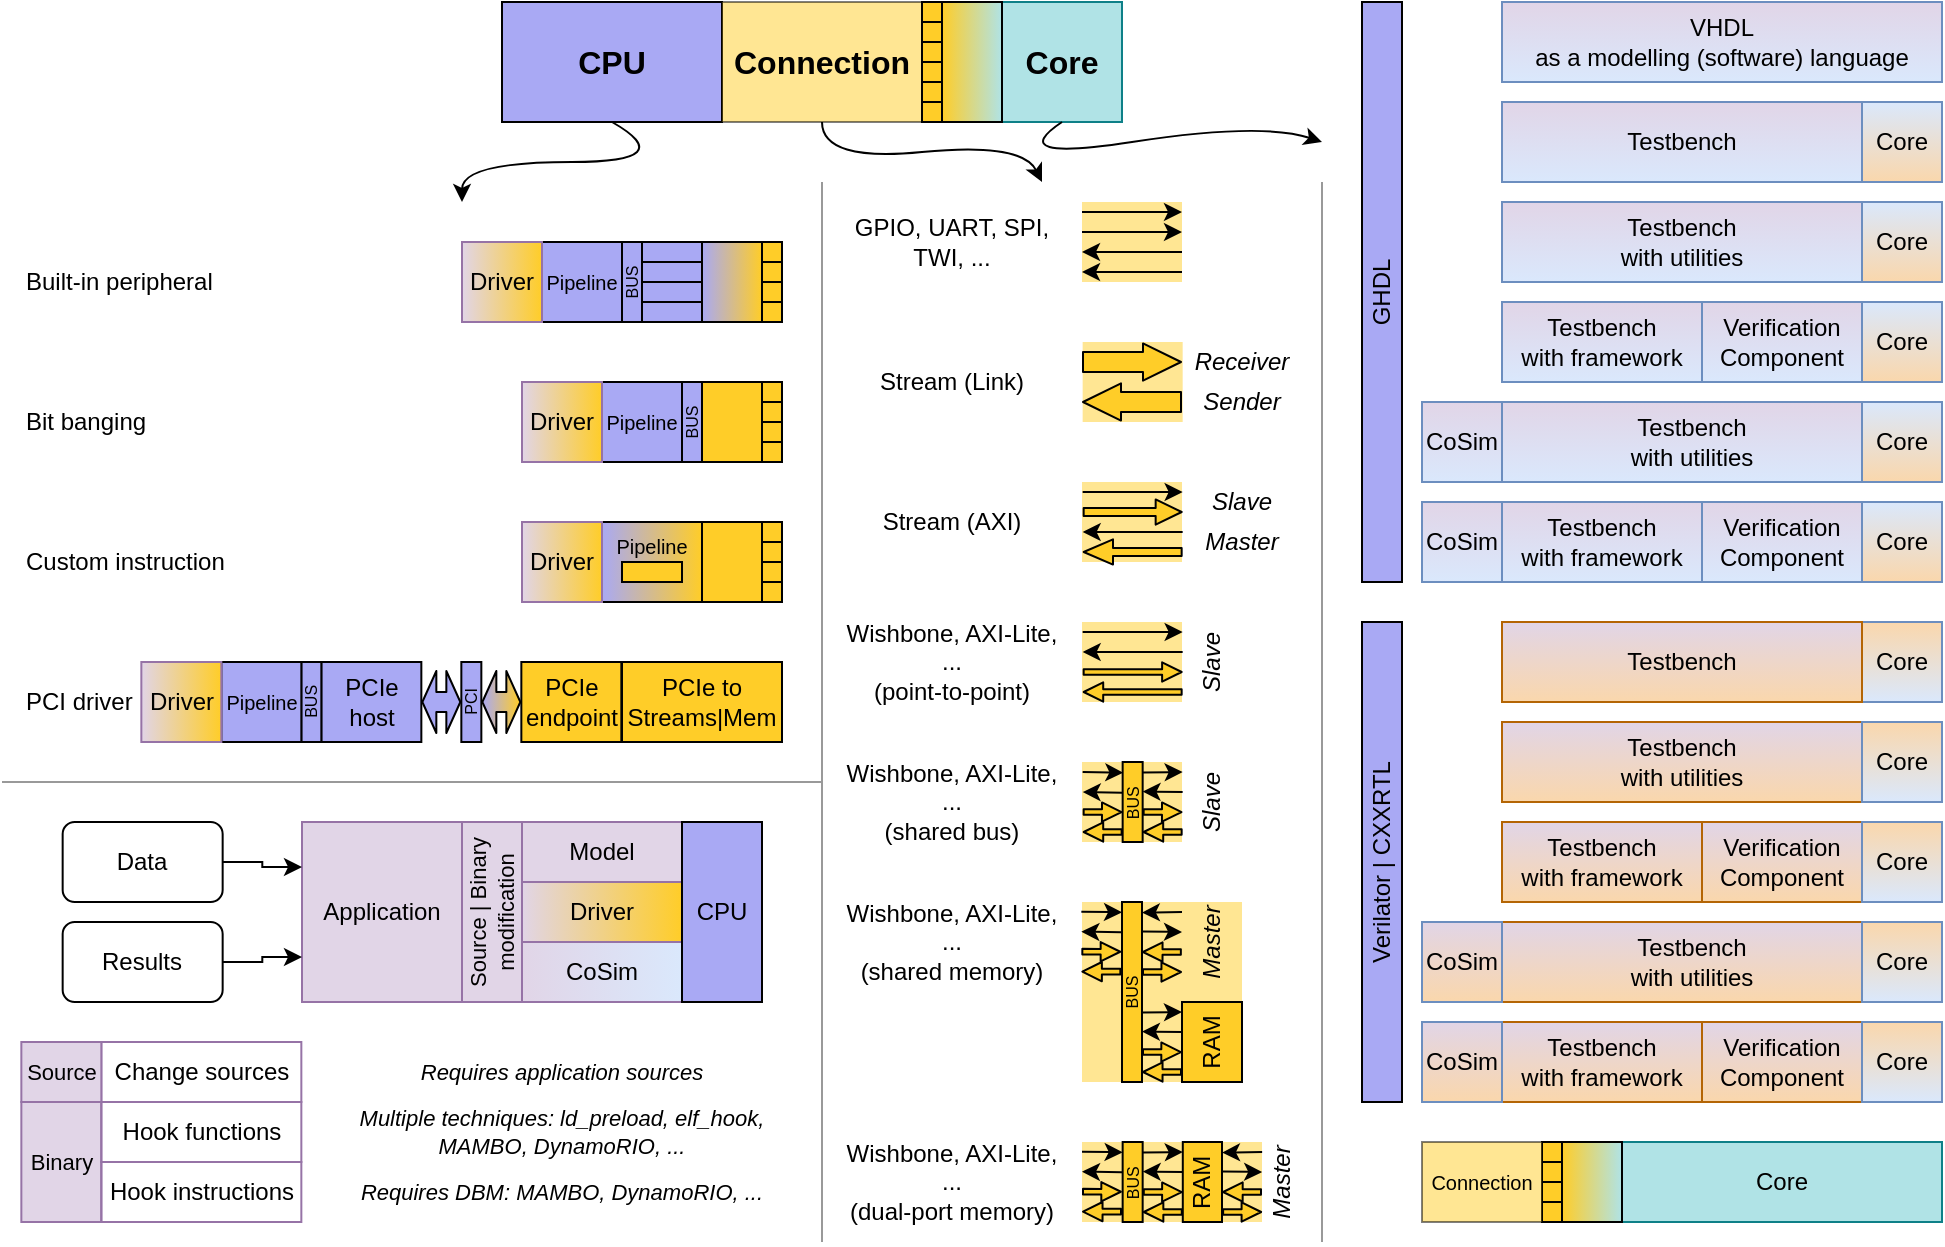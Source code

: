 <mxfile version="13.5.7" type="device"><diagram id="l-vqXMIW3fQiLmVYbktS" name="Page-1"><mxGraphModel dx="1422" dy="822" grid="1" gridSize="10" guides="1" tooltips="1" connect="1" arrows="1" fold="1" page="1" pageScale="1" pageWidth="3300" pageHeight="4681" math="0" shadow="0"><root><mxCell id="0"/><mxCell id="1" parent="0"/><mxCell id="JJplcBxRKOdqzJAUwkhr-789" value="Binary" style="rounded=0;whiteSpace=wrap;html=1;strokeColor=#9673a6;fillColor=#e1d5e7;fontSize=11;horizontal=1;align=center;verticalAlign=middle;" parent="1" vertex="1"><mxGeometry x="79.67" y="630" width="40" height="60" as="geometry"/></mxCell><mxCell id="JJplcBxRKOdqzJAUwkhr-708" value="" style="rounded=0;whiteSpace=wrap;html=1;fontSize=10;fontColor=#000000;strokeColor=none;fillColor=#FFCD28;opacity=50;" parent="1" vertex="1"><mxGeometry x="610" y="530" width="80" height="90" as="geometry"/></mxCell><mxCell id="JJplcBxRKOdqzJAUwkhr-707" value="" style="rounded=0;whiteSpace=wrap;html=1;fontSize=10;fontColor=#000000;strokeColor=none;fillColor=#FFCD28;opacity=50;" parent="1" vertex="1"><mxGeometry x="610" y="460" width="50" height="40" as="geometry"/></mxCell><mxCell id="JJplcBxRKOdqzJAUwkhr-702" value="" style="rounded=0;whiteSpace=wrap;html=1;fontSize=10;fontColor=#000000;strokeColor=none;fillColor=#FFCD28;opacity=50;" parent="1" vertex="1"><mxGeometry x="610" y="390" width="50" height="40" as="geometry"/></mxCell><mxCell id="JJplcBxRKOdqzJAUwkhr-701" value="" style="rounded=0;whiteSpace=wrap;html=1;fontSize=10;fontColor=#000000;strokeColor=none;fillColor=#FFCD28;opacity=50;" parent="1" vertex="1"><mxGeometry x="610" y="320" width="50" height="40" as="geometry"/></mxCell><mxCell id="JJplcBxRKOdqzJAUwkhr-700" value="" style="rounded=0;whiteSpace=wrap;html=1;fontSize=10;fontColor=#000000;strokeColor=none;fillColor=#FFCD28;opacity=50;" parent="1" vertex="1"><mxGeometry x="610.33" y="250" width="50" height="40" as="geometry"/></mxCell><mxCell id="JJplcBxRKOdqzJAUwkhr-699" value="" style="rounded=0;whiteSpace=wrap;html=1;fontSize=10;fontColor=#000000;strokeColor=none;fillColor=#FFCD28;opacity=50;" parent="1" vertex="1"><mxGeometry x="610" y="180" width="50" height="40" as="geometry"/></mxCell><mxCell id="JJplcBxRKOdqzJAUwkhr-488" value="CPU" style="rounded=0;whiteSpace=wrap;html=1;strokeColor=#000000;fontSize=16;fontColor=#000000;fillColor=#A9A9F4;fontStyle=1" parent="1" vertex="1"><mxGeometry x="320" y="80" width="110" height="60" as="geometry"/></mxCell><mxCell id="JJplcBxRKOdqzJAUwkhr-489" value="Connection" style="rounded=0;whiteSpace=wrap;html=1;strokeColor=#000000;fontSize=16;fontColor=#000000;fillColor=#FFCD28;opacity=50;fontStyle=1" parent="1" vertex="1"><mxGeometry x="430" y="80" width="100" height="60" as="geometry"/></mxCell><mxCell id="JJplcBxRKOdqzJAUwkhr-502" value="" style="endArrow=classic;html=1;exitX=1;exitY=0.5;exitDx=0;exitDy=0;entryX=0;entryY=0.5;entryDx=0;entryDy=0;" parent="1" edge="1"><mxGeometry width="50" height="50" relative="1" as="geometry"><mxPoint x="610" y="185" as="sourcePoint"/><mxPoint x="660" y="185" as="targetPoint"/></mxGeometry></mxCell><mxCell id="JJplcBxRKOdqzJAUwkhr-503" value="" style="endArrow=classic;html=1;exitX=1;exitY=0.5;exitDx=0;exitDy=0;entryX=0;entryY=0.5;entryDx=0;entryDy=0;" parent="1" edge="1"><mxGeometry width="50" height="50" relative="1" as="geometry"><mxPoint x="610" y="195" as="sourcePoint"/><mxPoint x="660" y="195" as="targetPoint"/></mxGeometry></mxCell><mxCell id="JJplcBxRKOdqzJAUwkhr-504" value="" style="endArrow=classic;html=1;exitX=0;exitY=0.5;exitDx=0;exitDy=0;entryX=1;entryY=0.5;entryDx=0;entryDy=0;" parent="1" edge="1"><mxGeometry width="50" height="50" relative="1" as="geometry"><mxPoint x="660" y="205" as="sourcePoint"/><mxPoint x="610" y="205" as="targetPoint"/></mxGeometry></mxCell><mxCell id="JJplcBxRKOdqzJAUwkhr-505" value="" style="endArrow=classic;html=1;exitX=0;exitY=0.5;exitDx=0;exitDy=0;entryX=1;entryY=0.5;entryDx=0;entryDy=0;" parent="1" edge="1"><mxGeometry width="50" height="50" relative="1" as="geometry"><mxPoint x="660" y="215" as="sourcePoint"/><mxPoint x="610" y="215" as="targetPoint"/></mxGeometry></mxCell><mxCell id="JJplcBxRKOdqzJAUwkhr-508" value="" style="shape=flexArrow;endArrow=classic;html=1;exitX=1;exitY=0;exitDx=0;exitDy=0;entryX=0;entryY=0.5;entryDx=0;entryDy=0;endWidth=7.619;endSize=6;startSize=6;fillColor=#FFCD28;" parent="1" edge="1"><mxGeometry width="50" height="50" relative="1" as="geometry"><mxPoint x="610" y="260" as="sourcePoint"/><mxPoint x="660" y="260" as="targetPoint"/></mxGeometry></mxCell><mxCell id="JJplcBxRKOdqzJAUwkhr-513" value="" style="endArrow=classic;html=1;exitX=1;exitY=0.5;exitDx=0;exitDy=0;entryX=0;entryY=0.5;entryDx=0;entryDy=0;" parent="1" edge="1"><mxGeometry width="50" height="50" relative="1" as="geometry"><mxPoint x="610.33" y="325" as="sourcePoint"/><mxPoint x="660.33" y="325" as="targetPoint"/></mxGeometry></mxCell><mxCell id="JJplcBxRKOdqzJAUwkhr-514" value="" style="endArrow=classic;html=1;exitX=0;exitY=0.5;exitDx=0;exitDy=0;entryX=1;entryY=0.5;entryDx=0;entryDy=0;" parent="1" edge="1"><mxGeometry width="50" height="50" relative="1" as="geometry"><mxPoint x="660.33" y="345" as="sourcePoint"/><mxPoint x="610.33" y="345" as="targetPoint"/></mxGeometry></mxCell><mxCell id="JJplcBxRKOdqzJAUwkhr-515" value="" style="shape=flexArrow;endArrow=classic;html=1;entryX=1;entryY=0.5;entryDx=0;entryDy=0;endWidth=7.619;endSize=4.557;width=4;exitX=0;exitY=0.5;exitDx=0;exitDy=0;fillColor=#FFCD28;" parent="1" edge="1"><mxGeometry width="50" height="50" relative="1" as="geometry"><mxPoint x="660.33" y="355" as="sourcePoint"/><mxPoint x="610.33" y="355" as="targetPoint"/></mxGeometry></mxCell><mxCell id="JJplcBxRKOdqzJAUwkhr-524" value="" style="endArrow=classic;html=1;exitX=1;exitY=0.5;exitDx=0;exitDy=0;entryX=0.033;entryY=0.133;entryDx=0;entryDy=0;entryPerimeter=0;" parent="1" target="JJplcBxRKOdqzJAUwkhr-527" edge="1"><mxGeometry width="50" height="50" relative="1" as="geometry"><mxPoint x="610.33" y="465" as="sourcePoint"/><mxPoint x="670.33" y="420" as="targetPoint"/></mxGeometry></mxCell><mxCell id="JJplcBxRKOdqzJAUwkhr-525" value="" style="endArrow=classic;html=1;exitX=0;exitY=0.383;exitDx=0;exitDy=0;entryX=1;entryY=0.5;entryDx=0;entryDy=0;exitPerimeter=0;" parent="1" source="JJplcBxRKOdqzJAUwkhr-527" edge="1"><mxGeometry width="50" height="50" relative="1" as="geometry"><mxPoint x="680.33" y="440" as="sourcePoint"/><mxPoint x="610.33" y="475" as="targetPoint"/></mxGeometry></mxCell><mxCell id="JJplcBxRKOdqzJAUwkhr-526" value="" style="shape=flexArrow;endArrow=classic;html=1;endWidth=5.863;endSize=2.923;width=2.791;exitX=0;exitY=0.875;exitDx=0;exitDy=0;exitPerimeter=0;fillColor=#FFCD28;" parent="1" source="JJplcBxRKOdqzJAUwkhr-527" edge="1"><mxGeometry width="50" height="50" relative="1" as="geometry"><mxPoint x="680.33" y="520" as="sourcePoint"/><mxPoint x="610.33" y="495" as="targetPoint"/></mxGeometry></mxCell><mxCell id="JJplcBxRKOdqzJAUwkhr-527" value="BUS" style="rounded=0;whiteSpace=wrap;html=1;horizontal=0;fontSize=8;fillColor=#FFCD28;" parent="1" vertex="1"><mxGeometry x="630.33" y="460" width="10" height="40" as="geometry"/></mxCell><mxCell id="JJplcBxRKOdqzJAUwkhr-528" value="" style="shape=flexArrow;endArrow=classic;html=1;exitX=0;exitY=0.5;exitDx=0;exitDy=0;entryX=1;entryY=0.5;entryDx=0;entryDy=0;endWidth=7.619;endSize=6;fillColor=#FFCD28;" parent="1" edge="1"><mxGeometry width="50" height="50" relative="1" as="geometry"><mxPoint x="660" y="280" as="sourcePoint"/><mxPoint x="610" y="280" as="targetPoint"/></mxGeometry></mxCell><mxCell id="JJplcBxRKOdqzJAUwkhr-529" value="" style="shape=flexArrow;endArrow=classic;html=1;entryX=0;entryY=0.5;entryDx=0;entryDy=0;endWidth=7.619;endSize=4;width=4;exitX=1;exitY=0.5;exitDx=0;exitDy=0;startSize=6;fillColor=#FFCD28;" parent="1" edge="1"><mxGeometry width="50" height="50" relative="1" as="geometry"><mxPoint x="610.33" y="335" as="sourcePoint"/><mxPoint x="660.33" y="335" as="targetPoint"/></mxGeometry></mxCell><mxCell id="JJplcBxRKOdqzJAUwkhr-530" value="" style="shape=flexArrow;endArrow=classic;html=1;endWidth=5.863;endSize=2.923;width=2.791;exitX=1;exitY=0.5;exitDx=0;exitDy=0;entryX=-0.007;entryY=0.626;entryDx=0;entryDy=0;entryPerimeter=0;startSize=6;fillColor=#FFCD28;" parent="1" target="JJplcBxRKOdqzJAUwkhr-527" edge="1"><mxGeometry width="50" height="50" relative="1" as="geometry"><mxPoint x="610.33" y="485" as="sourcePoint"/><mxPoint x="620.33" y="505" as="targetPoint"/></mxGeometry></mxCell><mxCell id="JJplcBxRKOdqzJAUwkhr-531" value="" style="endArrow=classic;html=1;exitX=0.993;exitY=0.132;exitDx=0;exitDy=0;entryX=0;entryY=0.5;entryDx=0;entryDy=0;exitPerimeter=0;" parent="1" source="JJplcBxRKOdqzJAUwkhr-527" edge="1"><mxGeometry width="50" height="50" relative="1" as="geometry"><mxPoint x="640.66" y="475.32" as="sourcePoint"/><mxPoint x="660.33" y="465" as="targetPoint"/></mxGeometry></mxCell><mxCell id="JJplcBxRKOdqzJAUwkhr-532" value="" style="endArrow=classic;html=1;exitX=0;exitY=0.5;exitDx=0;exitDy=0;entryX=0.993;entryY=0.37;entryDx=0;entryDy=0;entryPerimeter=0;" parent="1" target="JJplcBxRKOdqzJAUwkhr-527" edge="1"><mxGeometry width="50" height="50" relative="1" as="geometry"><mxPoint x="660.33" y="475" as="sourcePoint"/><mxPoint x="640.33" y="485.32" as="targetPoint"/></mxGeometry></mxCell><mxCell id="JJplcBxRKOdqzJAUwkhr-533" value="" style="shape=flexArrow;endArrow=classic;html=1;endWidth=5.863;endSize=2.923;width=2.791;exitX=0;exitY=0.875;exitDx=0;exitDy=0;exitPerimeter=0;fillColor=#FFCD28;" parent="1" edge="1"><mxGeometry width="50" height="50" relative="1" as="geometry"><mxPoint x="660.33" y="495" as="sourcePoint"/><mxPoint x="640.33" y="495" as="targetPoint"/></mxGeometry></mxCell><mxCell id="JJplcBxRKOdqzJAUwkhr-534" value="" style="shape=flexArrow;endArrow=classic;html=1;endWidth=5.863;endSize=2.923;width=2.791;exitX=1;exitY=0.5;exitDx=0;exitDy=0;entryX=-0.007;entryY=0.626;entryDx=0;entryDy=0;entryPerimeter=0;startSize=6;fillColor=#FFCD28;" parent="1" edge="1"><mxGeometry width="50" height="50" relative="1" as="geometry"><mxPoint x="640.33" y="485" as="sourcePoint"/><mxPoint x="660.26" y="485.04" as="targetPoint"/></mxGeometry></mxCell><mxCell id="JJplcBxRKOdqzJAUwkhr-551" value="" style="endArrow=classic;html=1;exitX=1;exitY=0.5;exitDx=0;exitDy=0;entryX=0;entryY=0.5;entryDx=0;entryDy=0;" parent="1" edge="1"><mxGeometry width="50" height="50" relative="1" as="geometry"><mxPoint x="610.33" y="395" as="sourcePoint"/><mxPoint x="660.33" y="395" as="targetPoint"/></mxGeometry></mxCell><mxCell id="JJplcBxRKOdqzJAUwkhr-552" value="" style="endArrow=classic;html=1;exitX=0;exitY=0.5;exitDx=0;exitDy=0;entryX=1;entryY=0.5;entryDx=0;entryDy=0;" parent="1" edge="1"><mxGeometry width="50" height="50" relative="1" as="geometry"><mxPoint x="660.33" y="405" as="sourcePoint"/><mxPoint x="610.33" y="405" as="targetPoint"/></mxGeometry></mxCell><mxCell id="JJplcBxRKOdqzJAUwkhr-553" value="" style="shape=flexArrow;endArrow=classic;html=1;endWidth=5.863;endSize=2.923;width=2.791;exitX=0;exitY=0.5;exitDx=0;exitDy=0;fillColor=#FFCD28;" parent="1" edge="1"><mxGeometry width="50" height="50" relative="1" as="geometry"><mxPoint x="660.33" y="425" as="sourcePoint"/><mxPoint x="610.33" y="425" as="targetPoint"/></mxGeometry></mxCell><mxCell id="JJplcBxRKOdqzJAUwkhr-554" value="" style="shape=flexArrow;endArrow=classic;html=1;endWidth=5.863;endSize=2.923;width=2.791;exitX=1;exitY=0.5;exitDx=0;exitDy=0;entryX=0;entryY=0.5;entryDx=0;entryDy=0;startSize=6;fillColor=#FFCD28;" parent="1" edge="1"><mxGeometry width="50" height="50" relative="1" as="geometry"><mxPoint x="610.33" y="415" as="sourcePoint"/><mxPoint x="660.33" y="415" as="targetPoint"/></mxGeometry></mxCell><mxCell id="JJplcBxRKOdqzJAUwkhr-566" value="BUS" style="rounded=0;whiteSpace=wrap;html=1;horizontal=0;fontSize=8;fillColor=#FFCD28;" parent="1" vertex="1"><mxGeometry x="630" y="530" width="10" height="90" as="geometry"/></mxCell><mxCell id="JJplcBxRKOdqzJAUwkhr-567" value="" style="shape=flexArrow;endArrow=classic;html=1;endWidth=5.863;endSize=2.923;width=2.791;exitX=0;exitY=0.875;exitDx=0;exitDy=0;exitPerimeter=0;fillColor=#FFCD28;" parent="1" edge="1"><mxGeometry width="50" height="50" relative="1" as="geometry"><mxPoint x="640" y="565" as="sourcePoint"/><mxPoint x="660" y="565" as="targetPoint"/></mxGeometry></mxCell><mxCell id="JJplcBxRKOdqzJAUwkhr-568" value="" style="shape=flexArrow;endArrow=classic;html=1;endWidth=5.863;endSize=2.923;width=2.791;exitX=1;exitY=0.5;exitDx=0;exitDy=0;entryX=-0.007;entryY=0.626;entryDx=0;entryDy=0;entryPerimeter=0;startSize=6;fillColor=#FFCD28;" parent="1" edge="1"><mxGeometry width="50" height="50" relative="1" as="geometry"><mxPoint x="659.93" y="555.04" as="sourcePoint"/><mxPoint x="640" y="555" as="targetPoint"/></mxGeometry></mxCell><mxCell id="JJplcBxRKOdqzJAUwkhr-574" value="" style="endArrow=classic;html=1;exitX=0.993;exitY=0.132;exitDx=0;exitDy=0;entryX=0;entryY=0.5;entryDx=0;entryDy=0;exitPerimeter=0;" parent="1" edge="1"><mxGeometry width="50" height="50" relative="1" as="geometry"><mxPoint x="639.93" y="585.28" as="sourcePoint"/><mxPoint x="660" y="585" as="targetPoint"/></mxGeometry></mxCell><mxCell id="JJplcBxRKOdqzJAUwkhr-575" value="" style="endArrow=classic;html=1;exitX=0;exitY=0.5;exitDx=0;exitDy=0;entryX=0.993;entryY=0.37;entryDx=0;entryDy=0;entryPerimeter=0;" parent="1" edge="1"><mxGeometry width="50" height="50" relative="1" as="geometry"><mxPoint x="660" y="595" as="sourcePoint"/><mxPoint x="639.93" y="594.8" as="targetPoint"/></mxGeometry></mxCell><mxCell id="JJplcBxRKOdqzJAUwkhr-576" value="" style="shape=flexArrow;endArrow=classic;html=1;endWidth=5.863;endSize=2.923;width=2.791;exitX=0;exitY=0.875;exitDx=0;exitDy=0;exitPerimeter=0;fillColor=#FFCD28;" parent="1" edge="1"><mxGeometry width="50" height="50" relative="1" as="geometry"><mxPoint x="660" y="615" as="sourcePoint"/><mxPoint x="640" y="615" as="targetPoint"/></mxGeometry></mxCell><mxCell id="JJplcBxRKOdqzJAUwkhr-577" value="" style="shape=flexArrow;endArrow=classic;html=1;endWidth=5.863;endSize=2.923;width=2.791;exitX=1;exitY=0.5;exitDx=0;exitDy=0;entryX=-0.007;entryY=0.626;entryDx=0;entryDy=0;entryPerimeter=0;startSize=6;fillColor=#FFCD28;" parent="1" edge="1"><mxGeometry width="50" height="50" relative="1" as="geometry"><mxPoint x="640" y="605" as="sourcePoint"/><mxPoint x="659.93" y="605.04" as="targetPoint"/></mxGeometry></mxCell><mxCell id="JJplcBxRKOdqzJAUwkhr-578" value="RAM" style="rounded=0;whiteSpace=wrap;html=1;gradientDirection=west;fillColor=#FFCD28;horizontal=0;" parent="1" vertex="1"><mxGeometry x="660" y="580" width="30" height="40" as="geometry"/></mxCell><mxCell id="JJplcBxRKOdqzJAUwkhr-579" value="" style="endArrow=classic;html=1;exitX=1;exitY=0.5;exitDx=0;exitDy=0;entryX=0.033;entryY=0.133;entryDx=0;entryDy=0;entryPerimeter=0;" parent="1" edge="1"><mxGeometry width="50" height="50" relative="1" as="geometry"><mxPoint x="609.67" y="534.83" as="sourcePoint"/><mxPoint x="630.0" y="535.15" as="targetPoint"/></mxGeometry></mxCell><mxCell id="JJplcBxRKOdqzJAUwkhr-580" value="" style="endArrow=classic;html=1;exitX=0;exitY=0.383;exitDx=0;exitDy=0;entryX=1;entryY=0.5;entryDx=0;entryDy=0;exitPerimeter=0;" parent="1" edge="1"><mxGeometry width="50" height="50" relative="1" as="geometry"><mxPoint x="629.67" y="545.15" as="sourcePoint"/><mxPoint x="609.67" y="544.83" as="targetPoint"/></mxGeometry></mxCell><mxCell id="JJplcBxRKOdqzJAUwkhr-581" value="" style="shape=flexArrow;endArrow=classic;html=1;endWidth=5.863;endSize=2.923;width=2.791;exitX=0;exitY=0.875;exitDx=0;exitDy=0;exitPerimeter=0;fillColor=#FFCD28;" parent="1" edge="1"><mxGeometry width="50" height="50" relative="1" as="geometry"><mxPoint x="629.67" y="564.83" as="sourcePoint"/><mxPoint x="609.67" y="564.83" as="targetPoint"/></mxGeometry></mxCell><mxCell id="JJplcBxRKOdqzJAUwkhr-582" value="" style="shape=flexArrow;endArrow=classic;html=1;endWidth=5.863;endSize=2.923;width=2.791;exitX=1;exitY=0.5;exitDx=0;exitDy=0;entryX=-0.007;entryY=0.626;entryDx=0;entryDy=0;entryPerimeter=0;startSize=6;fillColor=#FFCD28;" parent="1" edge="1"><mxGeometry width="50" height="50" relative="1" as="geometry"><mxPoint x="609.67" y="554.83" as="sourcePoint"/><mxPoint x="629.6" y="554.87" as="targetPoint"/></mxGeometry></mxCell><mxCell id="JJplcBxRKOdqzJAUwkhr-583" value="" style="endArrow=classic;html=1;exitX=0;exitY=0.5;exitDx=0;exitDy=0;entryX=0.993;entryY=0.132;entryDx=0;entryDy=0;entryPerimeter=0;" parent="1" edge="1"><mxGeometry width="50" height="50" relative="1" as="geometry"><mxPoint x="660" y="535" as="sourcePoint"/><mxPoint x="639.93" y="535.28" as="targetPoint"/></mxGeometry></mxCell><mxCell id="JJplcBxRKOdqzJAUwkhr-584" value="" style="endArrow=classic;html=1;exitX=0.993;exitY=0.37;exitDx=0;exitDy=0;entryX=0;entryY=0.5;entryDx=0;entryDy=0;exitPerimeter=0;" parent="1" edge="1"><mxGeometry width="50" height="50" relative="1" as="geometry"><mxPoint x="639.93" y="544.8" as="sourcePoint"/><mxPoint x="660" y="545" as="targetPoint"/></mxGeometry></mxCell><mxCell id="JJplcBxRKOdqzJAUwkhr-585" value="GPIO, UART, SPI, TWI, ..." style="rounded=0;whiteSpace=wrap;html=1;gradientColor=#FFCD28;fontSize=12;fontColor=#000000;fillColor=none;strokeColor=none;" parent="1" vertex="1"><mxGeometry x="490" y="180" width="110" height="40" as="geometry"/></mxCell><mxCell id="JJplcBxRKOdqzJAUwkhr-586" value="Stream (Link)" style="rounded=0;whiteSpace=wrap;html=1;gradientColor=#FFCD28;fontSize=12;fontColor=#000000;fillColor=none;strokeColor=none;" parent="1" vertex="1"><mxGeometry x="490" y="250" width="110" height="40" as="geometry"/></mxCell><mxCell id="JJplcBxRKOdqzJAUwkhr-587" value="Stream (AXI)" style="rounded=0;whiteSpace=wrap;html=1;gradientColor=#FFCD28;fontSize=12;fontColor=#000000;fillColor=none;strokeColor=none;" parent="1" vertex="1"><mxGeometry x="490.33" y="320" width="110" height="40" as="geometry"/></mxCell><mxCell id="JJplcBxRKOdqzJAUwkhr-588" value="Wishbone, AXI-Lite,&lt;br style=&quot;font-size: 12px;&quot;&gt;...&lt;br style=&quot;font-size: 12px;&quot;&gt;(point-to-point)" style="rounded=0;whiteSpace=wrap;html=1;gradientColor=#FFCD28;fontSize=12;fontColor=#000000;fillColor=none;strokeColor=none;" parent="1" vertex="1"><mxGeometry x="490.33" y="390" width="110" height="40" as="geometry"/></mxCell><mxCell id="JJplcBxRKOdqzJAUwkhr-589" value="Wishbone, AXI-Lite,&lt;br style=&quot;font-size: 12px;&quot;&gt;...&lt;br style=&quot;font-size: 12px;&quot;&gt;(shared bus)" style="rounded=0;whiteSpace=wrap;html=1;gradientColor=#FFCD28;fontSize=12;fontColor=#000000;fillColor=none;strokeColor=none;" parent="1" vertex="1"><mxGeometry x="490.33" y="460" width="110" height="40" as="geometry"/></mxCell><mxCell id="JJplcBxRKOdqzJAUwkhr-590" value="Wishbone, AXI-Lite,&lt;br style=&quot;font-size: 12px;&quot;&gt;...&lt;br style=&quot;font-size: 12px;&quot;&gt;(shared memory)" style="rounded=0;whiteSpace=wrap;html=1;gradientColor=#FFCD28;fontSize=12;fontColor=#000000;fillColor=none;strokeColor=none;" parent="1" vertex="1"><mxGeometry x="490" y="530" width="110" height="40" as="geometry"/></mxCell><mxCell id="JJplcBxRKOdqzJAUwkhr-591" value="Pipeline" style="rounded=0;whiteSpace=wrap;html=1;fontSize=10;fillColor=#A9A9F4;" parent="1" vertex="1"><mxGeometry x="340" y="200" width="40" height="40" as="geometry"/></mxCell><mxCell id="JJplcBxRKOdqzJAUwkhr-592" value="" style="rounded=0;whiteSpace=wrap;html=1;fillColor=#A9A9F4;" parent="1" vertex="1"><mxGeometry x="390" y="200" width="30" height="10" as="geometry"/></mxCell><mxCell id="JJplcBxRKOdqzJAUwkhr-593" value="" style="rounded=0;whiteSpace=wrap;html=1;fillColor=#A9A9F4;" parent="1" vertex="1"><mxGeometry x="390" y="210" width="30" height="10" as="geometry"/></mxCell><mxCell id="JJplcBxRKOdqzJAUwkhr-594" value="" style="rounded=0;whiteSpace=wrap;html=1;fillColor=#A9A9F4;" parent="1" vertex="1"><mxGeometry x="390" y="220" width="30" height="10" as="geometry"/></mxCell><mxCell id="JJplcBxRKOdqzJAUwkhr-595" value="" style="rounded=0;whiteSpace=wrap;html=1;fillColor=#A9A9F4;" parent="1" vertex="1"><mxGeometry x="390" y="230" width="30" height="10" as="geometry"/></mxCell><mxCell id="JJplcBxRKOdqzJAUwkhr-596" value="" style="rounded=0;whiteSpace=wrap;html=1;gradientDirection=east;gradientColor=#FFCD28;fillColor=#A9A9F4;" parent="1" vertex="1"><mxGeometry x="420" y="200" width="30" height="40" as="geometry"/></mxCell><mxCell id="JJplcBxRKOdqzJAUwkhr-597" value="" style="rounded=0;whiteSpace=wrap;html=1;fillColor=#FFCD28;" parent="1" vertex="1"><mxGeometry x="450" y="200" width="10" height="10" as="geometry"/></mxCell><mxCell id="JJplcBxRKOdqzJAUwkhr-598" value="" style="rounded=0;whiteSpace=wrap;html=1;fillColor=#FFCD28;" parent="1" vertex="1"><mxGeometry x="450" y="210" width="10" height="10" as="geometry"/></mxCell><mxCell id="JJplcBxRKOdqzJAUwkhr-599" value="" style="rounded=0;whiteSpace=wrap;html=1;fillColor=#FFCD28;" parent="1" vertex="1"><mxGeometry x="450" y="220" width="10" height="10" as="geometry"/></mxCell><mxCell id="JJplcBxRKOdqzJAUwkhr-600" value="" style="rounded=0;whiteSpace=wrap;html=1;fillColor=#FFCD28;" parent="1" vertex="1"><mxGeometry x="450" y="230" width="10" height="10" as="geometry"/></mxCell><mxCell id="JJplcBxRKOdqzJAUwkhr-601" value="BUS" style="rounded=0;whiteSpace=wrap;html=1;horizontal=0;fontSize=8;fillColor=#A9A9F4;" parent="1" vertex="1"><mxGeometry x="380" y="200" width="10" height="40" as="geometry"/></mxCell><mxCell id="JJplcBxRKOdqzJAUwkhr-606" value="BUS" style="rounded=0;whiteSpace=wrap;html=1;horizontal=0;fontSize=8;fillColor=#A9A9F4;" parent="1" vertex="1"><mxGeometry x="410" y="270" width="10" height="40" as="geometry"/></mxCell><mxCell id="JJplcBxRKOdqzJAUwkhr-607" value="Pipeline" style="rounded=0;whiteSpace=wrap;html=1;fontSize=10;fillColor=#A9A9F4;" parent="1" vertex="1"><mxGeometry x="370" y="270" width="40" height="40" as="geometry"/></mxCell><mxCell id="JJplcBxRKOdqzJAUwkhr-612" value="Pipeline" style="rounded=0;whiteSpace=wrap;html=1;fontSize=10;verticalAlign=top;fillColor=#FFCD28;gradientDirection=west;gradientColor=#A9A9F4;" parent="1" vertex="1"><mxGeometry x="370" y="340" width="50" height="40" as="geometry"/></mxCell><mxCell id="JJplcBxRKOdqzJAUwkhr-613" value="" style="rounded=0;whiteSpace=wrap;html=1;fillColor=#FFCD28;" parent="1" vertex="1"><mxGeometry x="380" y="360" width="30" height="10" as="geometry"/></mxCell><mxCell id="JJplcBxRKOdqzJAUwkhr-614" value="" style="rounded=0;whiteSpace=wrap;html=1;fillColor=#FFCD28;" parent="1" vertex="1"><mxGeometry x="530" y="100" width="10" height="10" as="geometry"/></mxCell><mxCell id="JJplcBxRKOdqzJAUwkhr-615" value="" style="rounded=0;whiteSpace=wrap;html=1;fillColor=#FFCD28;" parent="1" vertex="1"><mxGeometry x="530" y="110" width="10" height="10" as="geometry"/></mxCell><mxCell id="JJplcBxRKOdqzJAUwkhr-616" value="" style="rounded=0;whiteSpace=wrap;html=1;fillColor=#FFCD28;" parent="1" vertex="1"><mxGeometry x="530" y="120" width="10" height="10" as="geometry"/></mxCell><mxCell id="JJplcBxRKOdqzJAUwkhr-617" value="" style="rounded=0;whiteSpace=wrap;html=1;fillColor=#FFCD28;" parent="1" vertex="1"><mxGeometry x="530" y="130" width="10" height="10" as="geometry"/></mxCell><mxCell id="JJplcBxRKOdqzJAUwkhr-618" value="Core" style="rounded=0;whiteSpace=wrap;html=1;fillColor=#b0e3e6;strokeColor=#0e8088;fontSize=16;fontStyle=1" parent="1" vertex="1"><mxGeometry x="570" y="80" width="60" height="60" as="geometry"/></mxCell><mxCell id="JJplcBxRKOdqzJAUwkhr-619" value="" style="rounded=0;whiteSpace=wrap;html=1;gradientDirection=west;gradientColor=#FFCD28;fillColor=#B0E3E6;" parent="1" vertex="1"><mxGeometry x="540" y="80" width="30" height="60" as="geometry"/></mxCell><mxCell id="JJplcBxRKOdqzJAUwkhr-664" value="PCIe to Streams|Mem" style="rounded=0;whiteSpace=wrap;html=1;gradientDirection=west;fillColor=#FFCD28;horizontal=1;" parent="1" vertex="1"><mxGeometry x="380" y="410" width="80" height="40" as="geometry"/></mxCell><mxCell id="JJplcBxRKOdqzJAUwkhr-666" value="PCIe&lt;br&gt;endpoint" style="rounded=0;whiteSpace=wrap;html=1;gradientDirection=east;horizontal=1;fillColor=#FFCD28;" parent="1" vertex="1"><mxGeometry x="329.67" y="410" width="50" height="40" as="geometry"/></mxCell><mxCell id="JJplcBxRKOdqzJAUwkhr-669" value="PCI" style="rounded=0;whiteSpace=wrap;html=1;horizontal=0;fontSize=8;fillColor=#A9A9F4;" parent="1" vertex="1"><mxGeometry x="299.67" y="410" width="10" height="40" as="geometry"/></mxCell><mxCell id="JJplcBxRKOdqzJAUwkhr-671" value="Change sources" style="rounded=0;whiteSpace=wrap;html=1;fontSize=12;strokeColor=#9673a6;fillColor=none;" parent="1" vertex="1"><mxGeometry x="119.67" y="600" width="100" height="30" as="geometry"/></mxCell><mxCell id="JJplcBxRKOdqzJAUwkhr-672" value="Hook functions" style="rounded=0;whiteSpace=wrap;html=1;fontSize=12;strokeColor=#9673a6;fillColor=none;" parent="1" vertex="1"><mxGeometry x="119.67" y="630" width="100" height="30" as="geometry"/></mxCell><mxCell id="JJplcBxRKOdqzJAUwkhr-673" value="Hook instructions" style="rounded=0;whiteSpace=wrap;html=1;fontSize=12;strokeColor=#9673a6;fillColor=none;" parent="1" vertex="1"><mxGeometry x="119.67" y="660" width="100" height="30" as="geometry"/></mxCell><mxCell id="JJplcBxRKOdqzJAUwkhr-674" value="PCIe&lt;br&gt;host" style="rounded=0;whiteSpace=wrap;html=1;gradientDirection=east;horizontal=1;fillColor=#A9A9F4;" parent="1" vertex="1"><mxGeometry x="229.67" y="410" width="50" height="40" as="geometry"/></mxCell><mxCell id="JJplcBxRKOdqzJAUwkhr-676" value="" style="shape=flexArrow;endArrow=classic;startArrow=classic;html=1;fontSize=10;fontColor=#000000;exitX=1;exitY=0.5;exitDx=0;exitDy=0;entryX=0;entryY=0.5;entryDx=0;entryDy=0;strokeWidth=1;endSize=2;startSize=2;fillColor=#A9A9F4;" parent="1" source="JJplcBxRKOdqzJAUwkhr-674" target="JJplcBxRKOdqzJAUwkhr-669" edge="1"><mxGeometry width="50" height="50" relative="1" as="geometry"><mxPoint x="189.67" y="360" as="sourcePoint"/><mxPoint x="239.67" y="310" as="targetPoint"/></mxGeometry></mxCell><mxCell id="JJplcBxRKOdqzJAUwkhr-677" value="" style="shape=flexArrow;endArrow=classic;startArrow=classic;html=1;fontSize=10;fontColor=#000000;exitX=1;exitY=0.5;exitDx=0;exitDy=0;entryX=0;entryY=0.5;entryDx=0;entryDy=0;strokeWidth=1;endSize=2;startSize=2;fillColor=#A9A9F4;gradientColor=#FFCD28;gradientDirection=east;" parent="1" source="JJplcBxRKOdqzJAUwkhr-669" target="JJplcBxRKOdqzJAUwkhr-666" edge="1"><mxGeometry width="50" height="50" relative="1" as="geometry"><mxPoint x="289.67" y="440" as="sourcePoint"/><mxPoint x="309.67" y="440" as="targetPoint"/></mxGeometry></mxCell><mxCell id="JJplcBxRKOdqzJAUwkhr-680" value="" style="endArrow=none;html=1;strokeWidth=1;fillColor=#FFCD28;fontSize=10;fontColor=#000000;strokeColor=#999999;" parent="1" edge="1"><mxGeometry width="50" height="50" relative="1" as="geometry"><mxPoint x="480" y="700" as="sourcePoint"/><mxPoint x="480" y="170" as="targetPoint"/></mxGeometry></mxCell><mxCell id="JJplcBxRKOdqzJAUwkhr-681" value="Built-in peripheral" style="rounded=0;whiteSpace=wrap;html=1;gradientColor=#FFCD28;fontSize=12;fontColor=#000000;fillColor=none;strokeColor=none;align=left;" parent="1" vertex="1"><mxGeometry x="80" y="200" width="120" height="40" as="geometry"/></mxCell><mxCell id="JJplcBxRKOdqzJAUwkhr-682" value="Bit banging" style="rounded=0;whiteSpace=wrap;html=1;gradientColor=#FFCD28;fontSize=12;fontColor=#000000;fillColor=none;strokeColor=none;align=left;" parent="1" vertex="1"><mxGeometry x="80" y="270" width="120" height="40" as="geometry"/></mxCell><mxCell id="JJplcBxRKOdqzJAUwkhr-683" value="" style="rounded=0;whiteSpace=wrap;html=1;gradientDirection=east;fillColor=#FFCD28;" parent="1" vertex="1"><mxGeometry x="420" y="340" width="30" height="40" as="geometry"/></mxCell><mxCell id="JJplcBxRKOdqzJAUwkhr-684" value="" style="rounded=0;whiteSpace=wrap;html=1;fillColor=#FFCD28;" parent="1" vertex="1"><mxGeometry x="450" y="340" width="10" height="10" as="geometry"/></mxCell><mxCell id="JJplcBxRKOdqzJAUwkhr-685" value="" style="rounded=0;whiteSpace=wrap;html=1;fillColor=#FFCD28;" parent="1" vertex="1"><mxGeometry x="450" y="350" width="10" height="10" as="geometry"/></mxCell><mxCell id="JJplcBxRKOdqzJAUwkhr-686" value="" style="rounded=0;whiteSpace=wrap;html=1;fillColor=#FFCD28;" parent="1" vertex="1"><mxGeometry x="450" y="360" width="10" height="10" as="geometry"/></mxCell><mxCell id="JJplcBxRKOdqzJAUwkhr-687" value="" style="rounded=0;whiteSpace=wrap;html=1;fillColor=#FFCD28;" parent="1" vertex="1"><mxGeometry x="450" y="370" width="10" height="10" as="geometry"/></mxCell><mxCell id="JJplcBxRKOdqzJAUwkhr-688" value="" style="rounded=0;whiteSpace=wrap;html=1;gradientDirection=east;fillColor=#FFCD28;" parent="1" vertex="1"><mxGeometry x="420" y="270" width="30" height="40" as="geometry"/></mxCell><mxCell id="JJplcBxRKOdqzJAUwkhr-689" value="" style="rounded=0;whiteSpace=wrap;html=1;fillColor=#FFCD28;" parent="1" vertex="1"><mxGeometry x="450" y="270" width="10" height="10" as="geometry"/></mxCell><mxCell id="JJplcBxRKOdqzJAUwkhr-690" value="" style="rounded=0;whiteSpace=wrap;html=1;fillColor=#FFCD28;" parent="1" vertex="1"><mxGeometry x="450" y="280" width="10" height="10" as="geometry"/></mxCell><mxCell id="JJplcBxRKOdqzJAUwkhr-691" value="" style="rounded=0;whiteSpace=wrap;html=1;fillColor=#FFCD28;" parent="1" vertex="1"><mxGeometry x="450" y="290" width="10" height="10" as="geometry"/></mxCell><mxCell id="JJplcBxRKOdqzJAUwkhr-692" value="" style="rounded=0;whiteSpace=wrap;html=1;fillColor=#FFCD28;" parent="1" vertex="1"><mxGeometry x="450" y="300" width="10" height="10" as="geometry"/></mxCell><mxCell id="JJplcBxRKOdqzJAUwkhr-693" value="Custom instruction" style="rounded=0;whiteSpace=wrap;html=1;gradientColor=#FFCD28;fontSize=12;fontColor=#000000;fillColor=none;strokeColor=none;align=left;" parent="1" vertex="1"><mxGeometry x="80" y="340" width="120" height="40" as="geometry"/></mxCell><mxCell id="JJplcBxRKOdqzJAUwkhr-694" value="PCI driver" style="rounded=0;whiteSpace=wrap;html=1;gradientColor=#FFCD28;fontSize=12;fontColor=#000000;fillColor=none;strokeColor=none;align=left;" parent="1" vertex="1"><mxGeometry x="80" y="410" width="60" height="40" as="geometry"/></mxCell><mxCell id="JJplcBxRKOdqzJAUwkhr-696" value="BUS" style="rounded=0;whiteSpace=wrap;html=1;horizontal=0;fontSize=8;fillColor=#A9A9F4;" parent="1" vertex="1"><mxGeometry x="219.67" y="410" width="10" height="40" as="geometry"/></mxCell><mxCell id="JJplcBxRKOdqzJAUwkhr-697" value="Pipeline" style="rounded=0;whiteSpace=wrap;html=1;fontSize=10;fillColor=#a9a9f4;" parent="1" vertex="1"><mxGeometry x="179.67" y="410" width="40" height="40" as="geometry"/></mxCell><mxCell id="JJplcBxRKOdqzJAUwkhr-709" value="" style="curved=1;endArrow=classic;html=1;strokeWidth=1;fillColor=#8889D1;fontSize=10;fontColor=#000000;exitX=0.5;exitY=1;exitDx=0;exitDy=0;" parent="1" source="JJplcBxRKOdqzJAUwkhr-489" edge="1"><mxGeometry width="50" height="50" relative="1" as="geometry"><mxPoint x="80" y="140" as="sourcePoint"/><mxPoint x="590" y="170" as="targetPoint"/><Array as="points"><mxPoint x="480" y="160"/><mxPoint x="580" y="150"/></Array></mxGeometry></mxCell><mxCell id="JJplcBxRKOdqzJAUwkhr-710" value="" style="curved=1;endArrow=classic;html=1;strokeWidth=1;fillColor=#8889D1;fontSize=10;fontColor=#000000;exitX=0.5;exitY=1;exitDx=0;exitDy=0;" parent="1" source="JJplcBxRKOdqzJAUwkhr-488" edge="1"><mxGeometry width="50" height="50" relative="1" as="geometry"><mxPoint x="490" y="130" as="sourcePoint"/><mxPoint x="300" y="180" as="targetPoint"/><Array as="points"><mxPoint x="410" y="160"/><mxPoint x="300" y="160"/></Array></mxGeometry></mxCell><mxCell id="JJplcBxRKOdqzJAUwkhr-711" value="Slave" style="rounded=0;whiteSpace=wrap;html=1;gradientColor=#FFCD28;fontSize=12;fontColor=#000000;fillColor=none;strokeColor=none;fontStyle=2" parent="1" vertex="1"><mxGeometry x="670" y="320" width="40" height="20" as="geometry"/></mxCell><mxCell id="JJplcBxRKOdqzJAUwkhr-712" value="Master" style="rounded=0;whiteSpace=wrap;html=1;gradientColor=#FFCD28;fontSize=12;fontColor=#000000;fillColor=none;strokeColor=none;fontStyle=2" parent="1" vertex="1"><mxGeometry x="670" y="340" width="40" height="20" as="geometry"/></mxCell><mxCell id="JJplcBxRKOdqzJAUwkhr-713" value="Receiver" style="rounded=0;whiteSpace=wrap;html=1;gradientColor=#FFCD28;fontSize=12;fontColor=#000000;fillColor=none;strokeColor=none;fontStyle=2" parent="1" vertex="1"><mxGeometry x="670" y="250" width="40" height="20" as="geometry"/></mxCell><mxCell id="JJplcBxRKOdqzJAUwkhr-714" value="Sender" style="rounded=0;whiteSpace=wrap;html=1;gradientColor=#FFCD28;fontSize=12;fontColor=#000000;fillColor=none;strokeColor=none;fontStyle=2" parent="1" vertex="1"><mxGeometry x="670" y="270" width="40" height="20" as="geometry"/></mxCell><mxCell id="JJplcBxRKOdqzJAUwkhr-715" value="Slave" style="rounded=0;whiteSpace=wrap;html=1;gradientColor=#FFCD28;fontSize=12;fontColor=#000000;fillColor=none;strokeColor=none;fontStyle=2;horizontal=0;" parent="1" vertex="1"><mxGeometry x="670" y="390" width="10" height="40" as="geometry"/></mxCell><mxCell id="JJplcBxRKOdqzJAUwkhr-716" value="Slave" style="rounded=0;whiteSpace=wrap;html=1;gradientColor=#FFCD28;fontSize=12;fontColor=#000000;fillColor=none;strokeColor=none;fontStyle=2;horizontal=0;" parent="1" vertex="1"><mxGeometry x="670" y="460" width="10" height="40" as="geometry"/></mxCell><mxCell id="JJplcBxRKOdqzJAUwkhr-717" value="Master" style="rounded=0;whiteSpace=wrap;html=1;gradientColor=#FFCD28;fontSize=12;fontColor=#000000;fillColor=none;strokeColor=none;fontStyle=2;horizontal=0;" parent="1" vertex="1"><mxGeometry x="670" y="530" width="10" height="40" as="geometry"/></mxCell><mxCell id="JJplcBxRKOdqzJAUwkhr-719" value="Application" style="rounded=0;whiteSpace=wrap;html=1;strokeColor=#9673a6;fillColor=#e1d5e7;fontSize=12;" parent="1" vertex="1"><mxGeometry x="220" y="490" width="80" height="90" as="geometry"/></mxCell><mxCell id="JJplcBxRKOdqzJAUwkhr-720" value="Model" style="rounded=0;whiteSpace=wrap;html=1;strokeColor=#9673a6;fillColor=#e1d5e7;fontSize=12;" parent="1" vertex="1"><mxGeometry x="330" y="490" width="80" height="30" as="geometry"/></mxCell><mxCell id="JJplcBxRKOdqzJAUwkhr-721" value="Driver" style="rounded=0;whiteSpace=wrap;html=1;strokeColor=#9673a6;fillColor=#e1d5e7;fontSize=12;gradientColor=#FFCD28;gradientDirection=east;" parent="1" vertex="1"><mxGeometry x="330" y="520" width="80" height="30" as="geometry"/></mxCell><mxCell id="JJplcBxRKOdqzJAUwkhr-722" value="CoSim" style="rounded=0;whiteSpace=wrap;html=1;strokeColor=#9673a6;fontSize=12;gradientDirection=east;fillColor=#e1d5e7;gradientColor=#DAE8FC;" parent="1" vertex="1"><mxGeometry x="330" y="550" width="80" height="30" as="geometry"/></mxCell><mxCell id="JJplcBxRKOdqzJAUwkhr-723" value="Source | Binary modification" style="rounded=0;whiteSpace=wrap;html=1;strokeColor=#9673a6;fillColor=#e1d5e7;fontSize=11;horizontal=0;" parent="1" vertex="1"><mxGeometry x="300" y="490" width="30" height="90" as="geometry"/></mxCell><mxCell id="JJplcBxRKOdqzJAUwkhr-724" value="CPU" style="rounded=0;whiteSpace=wrap;html=1;fontSize=12;fillColor=#a9a9f4;" parent="1" vertex="1"><mxGeometry x="410" y="490" width="40" height="90" as="geometry"/></mxCell><mxCell id="JJplcBxRKOdqzJAUwkhr-725" value="Core" style="rounded=0;whiteSpace=wrap;html=1;fillColor=#dae8fc;strokeColor=#6c8ebf;gradientColor=#FAD7AC;" parent="1" vertex="1"><mxGeometry x="1000" y="130" width="40" height="40" as="geometry"/></mxCell><mxCell id="JJplcBxRKOdqzJAUwkhr-726" value="Testbench" style="rounded=0;whiteSpace=wrap;html=1;gradientDirection=north;fillColor=#dae8fc;strokeColor=#6c8ebf;gradientColor=#E1D5E7;" parent="1" vertex="1"><mxGeometry x="820" y="130" width="180" height="40" as="geometry"/></mxCell><mxCell id="JJplcBxRKOdqzJAUwkhr-727" value="Testbench&lt;br&gt;with utilities" style="rounded=0;whiteSpace=wrap;html=1;gradientDirection=north;fillColor=#dae8fc;strokeColor=#6c8ebf;gradientColor=#E1D5E7;" parent="1" vertex="1"><mxGeometry x="820" y="180" width="180" height="40" as="geometry"/></mxCell><mxCell id="JJplcBxRKOdqzJAUwkhr-729" value="Core" style="rounded=0;whiteSpace=wrap;html=1;fillColor=#dae8fc;strokeColor=#6c8ebf;gradientColor=#FAD7AC;" parent="1" vertex="1"><mxGeometry x="1000" y="180" width="40" height="40" as="geometry"/></mxCell><mxCell id="JJplcBxRKOdqzJAUwkhr-730" value="Testbench&lt;br&gt;with framework" style="rounded=0;whiteSpace=wrap;html=1;gradientDirection=north;fillColor=#dae8fc;strokeColor=#6c8ebf;gradientColor=#E1D5E7;" parent="1" vertex="1"><mxGeometry x="820" y="230" width="100" height="40" as="geometry"/></mxCell><mxCell id="JJplcBxRKOdqzJAUwkhr-731" value="Verification&lt;br&gt;Component" style="rounded=0;whiteSpace=wrap;html=1;gradientDirection=north;fillColor=#dae8fc;strokeColor=#6c8ebf;gradientColor=#E1D5E7;" parent="1" vertex="1"><mxGeometry x="920" y="230" width="80" height="40" as="geometry"/></mxCell><mxCell id="JJplcBxRKOdqzJAUwkhr-732" value="Core" style="rounded=0;whiteSpace=wrap;html=1;fillColor=#dae8fc;strokeColor=#6c8ebf;gradientColor=#FAD7AC;" parent="1" vertex="1"><mxGeometry x="1000.0" y="230" width="40" height="40" as="geometry"/></mxCell><mxCell id="JJplcBxRKOdqzJAUwkhr-733" value="Testbench&lt;br&gt;with utilities" style="rounded=0;whiteSpace=wrap;html=1;gradientDirection=north;fillColor=#dae8fc;strokeColor=#6c8ebf;gradientColor=#E1D5E7;" parent="1" vertex="1"><mxGeometry x="820" y="280" width="190" height="40" as="geometry"/></mxCell><mxCell id="JJplcBxRKOdqzJAUwkhr-735" value="Core" style="rounded=0;whiteSpace=wrap;html=1;fillColor=#dae8fc;strokeColor=#6c8ebf;gradientColor=#FAD7AC;" parent="1" vertex="1"><mxGeometry x="1000" y="280" width="40" height="40" as="geometry"/></mxCell><mxCell id="JJplcBxRKOdqzJAUwkhr-736" value="CoSim" style="rounded=0;whiteSpace=wrap;html=1;fillColor=#dae8fc;strokeColor=#6c8ebf;gradientDirection=north;gradientColor=#E1D5E7;" parent="1" vertex="1"><mxGeometry x="780.0" y="280" width="40" height="40" as="geometry"/></mxCell><mxCell id="JJplcBxRKOdqzJAUwkhr-737" value="Testbench&lt;br&gt;with framework" style="rounded=0;whiteSpace=wrap;html=1;gradientDirection=north;fillColor=#dae8fc;strokeColor=#6c8ebf;gradientColor=#E1D5E7;" parent="1" vertex="1"><mxGeometry x="820" y="330" width="100" height="40" as="geometry"/></mxCell><mxCell id="JJplcBxRKOdqzJAUwkhr-738" value="Verification&lt;br&gt;Component" style="rounded=0;whiteSpace=wrap;html=1;gradientDirection=north;fillColor=#dae8fc;strokeColor=#6c8ebf;gradientColor=#E1D5E7;" parent="1" vertex="1"><mxGeometry x="920" y="330" width="80" height="40" as="geometry"/></mxCell><mxCell id="JJplcBxRKOdqzJAUwkhr-739" value="Core" style="rounded=0;whiteSpace=wrap;html=1;fillColor=#dae8fc;strokeColor=#6c8ebf;gradientColor=#FAD7AC;" parent="1" vertex="1"><mxGeometry x="1000.0" y="330" width="40" height="40" as="geometry"/></mxCell><mxCell id="JJplcBxRKOdqzJAUwkhr-741" value="CoSim" style="rounded=0;whiteSpace=wrap;html=1;fillColor=#dae8fc;strokeColor=#6c8ebf;gradientDirection=north;gradientColor=#E1D5E7;" parent="1" vertex="1"><mxGeometry x="780.0" y="330" width="40" height="40" as="geometry"/></mxCell><mxCell id="JJplcBxRKOdqzJAUwkhr-742" value="VHDL&lt;br&gt;as a modelling (software) language" style="rounded=0;whiteSpace=wrap;html=1;gradientDirection=north;fillColor=#dae8fc;strokeColor=#6c8ebf;gradientColor=#E1D5E7;" parent="1" vertex="1"><mxGeometry x="820" y="80" width="220" height="40" as="geometry"/></mxCell><mxCell id="JJplcBxRKOdqzJAUwkhr-757" value="" style="rounded=0;whiteSpace=wrap;html=1;fillColor=#FFCD28;" parent="1" vertex="1"><mxGeometry x="840" y="650" width="10" height="10" as="geometry"/></mxCell><mxCell id="JJplcBxRKOdqzJAUwkhr-758" value="" style="rounded=0;whiteSpace=wrap;html=1;fillColor=#FFCD28;" parent="1" vertex="1"><mxGeometry x="840" y="660" width="10" height="10" as="geometry"/></mxCell><mxCell id="JJplcBxRKOdqzJAUwkhr-759" value="" style="rounded=0;whiteSpace=wrap;html=1;fillColor=#FFCD28;" parent="1" vertex="1"><mxGeometry x="840" y="670" width="10" height="10" as="geometry"/></mxCell><mxCell id="JJplcBxRKOdqzJAUwkhr-760" value="" style="rounded=0;whiteSpace=wrap;html=1;fillColor=#FFCD28;" parent="1" vertex="1"><mxGeometry x="840" y="680" width="10" height="10" as="geometry"/></mxCell><mxCell id="JJplcBxRKOdqzJAUwkhr-761" value="Core" style="rounded=0;whiteSpace=wrap;html=1;fillColor=#b0e3e6;strokeColor=#0e8088;" parent="1" vertex="1"><mxGeometry x="880" y="650" width="160" height="40" as="geometry"/></mxCell><mxCell id="JJplcBxRKOdqzJAUwkhr-762" value="" style="rounded=0;whiteSpace=wrap;html=1;gradientDirection=west;gradientColor=#FFCD28;fillColor=#B0E3E6;" parent="1" vertex="1"><mxGeometry x="850" y="650" width="30" height="40" as="geometry"/></mxCell><mxCell id="JJplcBxRKOdqzJAUwkhr-763" value="Driver" style="rounded=0;whiteSpace=wrap;html=1;strokeColor=#9673a6;fillColor=#e1d5e7;fontSize=12;gradientColor=#FFCD28;gradientDirection=east;" parent="1" vertex="1"><mxGeometry x="300" y="200" width="40" height="40" as="geometry"/></mxCell><mxCell id="JJplcBxRKOdqzJAUwkhr-765" value="Driver" style="rounded=0;whiteSpace=wrap;html=1;strokeColor=#9673a6;fillColor=#e1d5e7;fontSize=12;gradientColor=#FFCD28;gradientDirection=east;" parent="1" vertex="1"><mxGeometry x="330" y="270" width="40" height="40" as="geometry"/></mxCell><mxCell id="JJplcBxRKOdqzJAUwkhr-766" value="Driver" style="rounded=0;whiteSpace=wrap;html=1;strokeColor=#9673a6;fillColor=#e1d5e7;fontSize=12;gradientColor=#FFCD28;gradientDirection=east;" parent="1" vertex="1"><mxGeometry x="330" y="340" width="40" height="40" as="geometry"/></mxCell><mxCell id="JJplcBxRKOdqzJAUwkhr-767" value="Driver" style="rounded=0;whiteSpace=wrap;html=1;strokeColor=#9673a6;fillColor=#e1d5e7;fontSize=12;gradientColor=#FFCD28;gradientDirection=east;" parent="1" vertex="1"><mxGeometry x="139.67" y="410" width="40" height="40" as="geometry"/></mxCell><mxCell id="JJplcBxRKOdqzJAUwkhr-768" value="Core" style="rounded=0;whiteSpace=wrap;html=1;fillColor=#dae8fc;strokeColor=#6c8ebf;gradientColor=#FAD7AC;gradientDirection=north;" parent="1" vertex="1"><mxGeometry x="1000" y="390" width="40" height="40" as="geometry"/></mxCell><mxCell id="JJplcBxRKOdqzJAUwkhr-769" value="Testbench" style="rounded=0;whiteSpace=wrap;html=1;gradientDirection=north;fillColor=#fad7ac;strokeColor=#b46504;gradientColor=#E1D5E7;" parent="1" vertex="1"><mxGeometry x="820" y="390" width="180" height="40" as="geometry"/></mxCell><mxCell id="JJplcBxRKOdqzJAUwkhr-770" value="Testbench&lt;br&gt;with utilities" style="rounded=0;whiteSpace=wrap;html=1;gradientDirection=north;fillColor=#fad7ac;strokeColor=#b46504;gradientColor=#E1D5E7;" parent="1" vertex="1"><mxGeometry x="820" y="440" width="180" height="40" as="geometry"/></mxCell><mxCell id="JJplcBxRKOdqzJAUwkhr-771" value="Core" style="rounded=0;whiteSpace=wrap;html=1;fillColor=#dae8fc;strokeColor=#6c8ebf;gradientColor=#FAD7AC;gradientDirection=north;" parent="1" vertex="1"><mxGeometry x="1000" y="440" width="40" height="40" as="geometry"/></mxCell><mxCell id="JJplcBxRKOdqzJAUwkhr-772" value="Testbench&lt;br&gt;with framework" style="rounded=0;whiteSpace=wrap;html=1;gradientDirection=north;fillColor=#fad7ac;strokeColor=#b46504;gradientColor=#E1D5E7;" parent="1" vertex="1"><mxGeometry x="820" y="490" width="100" height="40" as="geometry"/></mxCell><mxCell id="JJplcBxRKOdqzJAUwkhr-773" value="Verification&lt;br&gt;Component" style="rounded=0;whiteSpace=wrap;html=1;gradientDirection=north;fillColor=#fad7ac;strokeColor=#b46504;gradientColor=#E1D5E7;" parent="1" vertex="1"><mxGeometry x="920" y="490" width="80" height="40" as="geometry"/></mxCell><mxCell id="JJplcBxRKOdqzJAUwkhr-774" value="Core" style="rounded=0;whiteSpace=wrap;html=1;fillColor=#dae8fc;strokeColor=#6c8ebf;gradientColor=#FAD7AC;gradientDirection=north;" parent="1" vertex="1"><mxGeometry x="1000.0" y="490" width="40" height="40" as="geometry"/></mxCell><mxCell id="JJplcBxRKOdqzJAUwkhr-775" value="Testbench&lt;br&gt;with utilities" style="rounded=0;whiteSpace=wrap;html=1;gradientDirection=north;fillColor=#fad7ac;strokeColor=#b46504;gradientColor=#E1D5E7;" parent="1" vertex="1"><mxGeometry x="820" y="540" width="190" height="40" as="geometry"/></mxCell><mxCell id="JJplcBxRKOdqzJAUwkhr-776" value="Core" style="rounded=0;whiteSpace=wrap;html=1;fillColor=#dae8fc;strokeColor=#6c8ebf;gradientColor=#FAD7AC;gradientDirection=north;" parent="1" vertex="1"><mxGeometry x="1000" y="540" width="40" height="40" as="geometry"/></mxCell><mxCell id="JJplcBxRKOdqzJAUwkhr-777" value="CoSim" style="rounded=0;whiteSpace=wrap;html=1;strokeColor=#6c8ebf;gradientDirection=north;fillColor=#FAD7AC;gradientColor=#E1D5E7;" parent="1" vertex="1"><mxGeometry x="780.0" y="540" width="40" height="40" as="geometry"/></mxCell><mxCell id="JJplcBxRKOdqzJAUwkhr-778" value="Testbench&lt;br&gt;with framework" style="rounded=0;whiteSpace=wrap;html=1;gradientDirection=north;fillColor=#fad7ac;strokeColor=#b46504;gradientColor=#E1D5E7;" parent="1" vertex="1"><mxGeometry x="820" y="590" width="100" height="40" as="geometry"/></mxCell><mxCell id="JJplcBxRKOdqzJAUwkhr-779" value="Verification&lt;br&gt;Component" style="rounded=0;whiteSpace=wrap;html=1;gradientDirection=north;fillColor=#fad7ac;strokeColor=#b46504;gradientColor=#E1D5E7;" parent="1" vertex="1"><mxGeometry x="920" y="590" width="80" height="40" as="geometry"/></mxCell><mxCell id="JJplcBxRKOdqzJAUwkhr-780" value="Core" style="rounded=0;whiteSpace=wrap;html=1;fillColor=#dae8fc;strokeColor=#6c8ebf;gradientColor=#FAD7AC;gradientDirection=north;" parent="1" vertex="1"><mxGeometry x="1000.0" y="590" width="40" height="40" as="geometry"/></mxCell><mxCell id="JJplcBxRKOdqzJAUwkhr-781" value="CoSim" style="rounded=0;whiteSpace=wrap;html=1;strokeColor=#6c8ebf;gradientDirection=north;fillColor=#FAD7AC;gradientColor=#E1D5E7;" parent="1" vertex="1"><mxGeometry x="780.0" y="590" width="40" height="40" as="geometry"/></mxCell><mxCell id="JJplcBxRKOdqzJAUwkhr-782" value="Verilator | CXXRTL" style="rounded=0;whiteSpace=wrap;html=1;fontSize=12;align=center;horizontal=0;fillColor=#A9A9F4;" parent="1" vertex="1"><mxGeometry x="750" y="390" width="20" height="240" as="geometry"/></mxCell><mxCell id="JJplcBxRKOdqzJAUwkhr-783" value="GHDL" style="rounded=0;whiteSpace=wrap;html=1;fontSize=12;align=center;horizontal=0;fillColor=#A9A9F4;" parent="1" vertex="1"><mxGeometry x="750" y="80" width="20" height="290" as="geometry"/></mxCell><mxCell id="JJplcBxRKOdqzJAUwkhr-784" value="Connection" style="rounded=0;whiteSpace=wrap;html=1;strokeColor=#000000;fontSize=10;fontColor=#000000;fillColor=#FFCD28;opacity=50;" parent="1" vertex="1"><mxGeometry x="780" y="650" width="60" height="40" as="geometry"/></mxCell><mxCell id="JJplcBxRKOdqzJAUwkhr-785" value="" style="endArrow=none;html=1;strokeWidth=1;fillColor=#FFCD28;fontSize=10;fontColor=#000000;strokeColor=#999999;" parent="1" edge="1"><mxGeometry width="50" height="50" relative="1" as="geometry"><mxPoint x="730" y="700" as="sourcePoint"/><mxPoint x="730" y="170" as="targetPoint"/></mxGeometry></mxCell><mxCell id="JJplcBxRKOdqzJAUwkhr-786" value="" style="curved=1;endArrow=classic;html=1;strokeWidth=1;fillColor=#8889D1;fontSize=10;fontColor=#000000;exitX=0.5;exitY=1;exitDx=0;exitDy=0;" parent="1" source="JJplcBxRKOdqzJAUwkhr-618" edge="1"><mxGeometry width="50" height="50" relative="1" as="geometry"><mxPoint x="490" y="150" as="sourcePoint"/><mxPoint x="730" y="150" as="targetPoint"/><Array as="points"><mxPoint x="570" y="160"/><mxPoint x="700" y="140"/></Array></mxGeometry></mxCell><mxCell id="JJplcBxRKOdqzJAUwkhr-790" value="Requires application sources" style="rounded=0;whiteSpace=wrap;html=1;gradientColor=#FFCD28;fontSize=11;fontColor=#000000;fillColor=none;strokeColor=none;fontStyle=2" parent="1" vertex="1"><mxGeometry x="230" y="600" width="240" height="30" as="geometry"/></mxCell><mxCell id="JJplcBxRKOdqzJAUwkhr-791" value="Multiple techniques: ld_preload, elf_hook, MAMBO, DynamoRIO, ..." style="rounded=0;whiteSpace=wrap;html=1;gradientColor=#FFCD28;fontSize=11;fontColor=#000000;fillColor=none;strokeColor=none;fontStyle=2" parent="1" vertex="1"><mxGeometry x="230" y="630" width="240" height="30" as="geometry"/></mxCell><mxCell id="JJplcBxRKOdqzJAUwkhr-792" value="Requires DBM: MAMBO, DynamoRIO, ..." style="rounded=0;whiteSpace=wrap;html=1;gradientColor=#FFCD28;fontSize=11;fontColor=#000000;fillColor=none;strokeColor=none;fontStyle=2" parent="1" vertex="1"><mxGeometry x="230" y="660" width="240" height="30" as="geometry"/></mxCell><mxCell id="JJplcBxRKOdqzJAUwkhr-793" value="Source" style="rounded=0;whiteSpace=wrap;html=1;strokeColor=#9673a6;fillColor=#e1d5e7;fontSize=11;horizontal=1;align=center;verticalAlign=middle;" parent="1" vertex="1"><mxGeometry x="79.67" y="600" width="40" height="30" as="geometry"/></mxCell><mxCell id="JJplcBxRKOdqzJAUwkhr-796" value="" style="endArrow=none;html=1;strokeWidth=1;fillColor=#A9A9F4;gradientColor=#FFCD28;fontSize=10;fontColor=#000000;strokeColor=#999999;" parent="1" edge="1"><mxGeometry width="50" height="50" relative="1" as="geometry"><mxPoint x="70" y="470" as="sourcePoint"/><mxPoint x="480" y="470" as="targetPoint"/></mxGeometry></mxCell><mxCell id="JJplcBxRKOdqzJAUwkhr-797" value="" style="rounded=0;whiteSpace=wrap;html=1;fontSize=10;fontColor=#000000;strokeColor=none;fillColor=#FFCD28;opacity=50;" parent="1" vertex="1"><mxGeometry x="610" y="650" width="90" height="40" as="geometry"/></mxCell><mxCell id="JJplcBxRKOdqzJAUwkhr-798" value="BUS" style="rounded=0;whiteSpace=wrap;html=1;horizontal=0;fontSize=8;fillColor=#FFCD28;" parent="1" vertex="1"><mxGeometry x="630.33" y="650" width="10" height="40" as="geometry"/></mxCell><mxCell id="JJplcBxRKOdqzJAUwkhr-799" value="" style="shape=flexArrow;endArrow=classic;html=1;endWidth=5.863;endSize=2.923;width=2.791;exitX=0;exitY=0.875;exitDx=0;exitDy=0;exitPerimeter=0;fillColor=#FFCD28;" parent="1" edge="1"><mxGeometry width="50" height="50" relative="1" as="geometry"><mxPoint x="680.07" y="685" as="sourcePoint"/><mxPoint x="700.07" y="685" as="targetPoint"/></mxGeometry></mxCell><mxCell id="JJplcBxRKOdqzJAUwkhr-800" value="" style="shape=flexArrow;endArrow=classic;html=1;endWidth=5.863;endSize=2.923;width=2.791;exitX=1;exitY=0.5;exitDx=0;exitDy=0;entryX=-0.007;entryY=0.626;entryDx=0;entryDy=0;entryPerimeter=0;startSize=6;fillColor=#FFCD28;" parent="1" edge="1"><mxGeometry width="50" height="50" relative="1" as="geometry"><mxPoint x="700.0" y="675.04" as="sourcePoint"/><mxPoint x="680.07" y="675" as="targetPoint"/></mxGeometry></mxCell><mxCell id="JJplcBxRKOdqzJAUwkhr-805" value="" style="endArrow=classic;html=1;exitX=0.993;exitY=0.132;exitDx=0;exitDy=0;entryX=0;entryY=0.5;entryDx=0;entryDy=0;exitPerimeter=0;" parent="1" edge="1"><mxGeometry width="50" height="50" relative="1" as="geometry"><mxPoint x="640.33" y="655.28" as="sourcePoint"/><mxPoint x="660.4" y="655" as="targetPoint"/></mxGeometry></mxCell><mxCell id="JJplcBxRKOdqzJAUwkhr-806" value="" style="endArrow=classic;html=1;exitX=0;exitY=0.5;exitDx=0;exitDy=0;entryX=0.993;entryY=0.37;entryDx=0;entryDy=0;entryPerimeter=0;" parent="1" edge="1"><mxGeometry width="50" height="50" relative="1" as="geometry"><mxPoint x="660.4" y="665" as="sourcePoint"/><mxPoint x="640.33" y="664.8" as="targetPoint"/></mxGeometry></mxCell><mxCell id="JJplcBxRKOdqzJAUwkhr-807" value="" style="shape=flexArrow;endArrow=classic;html=1;endWidth=5.863;endSize=2.923;width=2.791;exitX=0;exitY=0.875;exitDx=0;exitDy=0;exitPerimeter=0;fillColor=#FFCD28;" parent="1" edge="1"><mxGeometry width="50" height="50" relative="1" as="geometry"><mxPoint x="660.4" y="685" as="sourcePoint"/><mxPoint x="640.4" y="685" as="targetPoint"/></mxGeometry></mxCell><mxCell id="JJplcBxRKOdqzJAUwkhr-808" value="" style="shape=flexArrow;endArrow=classic;html=1;endWidth=5.863;endSize=2.923;width=2.791;exitX=1;exitY=0.5;exitDx=0;exitDy=0;entryX=-0.007;entryY=0.626;entryDx=0;entryDy=0;entryPerimeter=0;startSize=6;fillColor=#FFCD28;" parent="1" edge="1"><mxGeometry width="50" height="50" relative="1" as="geometry"><mxPoint x="640.4" y="675" as="sourcePoint"/><mxPoint x="660.33" y="675.04" as="targetPoint"/></mxGeometry></mxCell><mxCell id="JJplcBxRKOdqzJAUwkhr-809" value="RAM" style="rounded=0;whiteSpace=wrap;html=1;gradientDirection=west;fillColor=#FFCD28;horizontal=0;" parent="1" vertex="1"><mxGeometry x="660.4" y="650" width="19.6" height="40" as="geometry"/></mxCell><mxCell id="JJplcBxRKOdqzJAUwkhr-810" value="" style="endArrow=classic;html=1;exitX=1;exitY=0.5;exitDx=0;exitDy=0;entryX=0.033;entryY=0.133;entryDx=0;entryDy=0;entryPerimeter=0;" parent="1" edge="1"><mxGeometry width="50" height="50" relative="1" as="geometry"><mxPoint x="610" y="654.83" as="sourcePoint"/><mxPoint x="630.33" y="655.15" as="targetPoint"/></mxGeometry></mxCell><mxCell id="JJplcBxRKOdqzJAUwkhr-811" value="" style="endArrow=classic;html=1;exitX=0;exitY=0.383;exitDx=0;exitDy=0;entryX=1;entryY=0.5;entryDx=0;entryDy=0;exitPerimeter=0;" parent="1" edge="1"><mxGeometry width="50" height="50" relative="1" as="geometry"><mxPoint x="630" y="665.15" as="sourcePoint"/><mxPoint x="610" y="664.83" as="targetPoint"/></mxGeometry></mxCell><mxCell id="JJplcBxRKOdqzJAUwkhr-812" value="" style="shape=flexArrow;endArrow=classic;html=1;endWidth=5.863;endSize=2.923;width=2.791;exitX=0;exitY=0.875;exitDx=0;exitDy=0;exitPerimeter=0;fillColor=#FFCD28;" parent="1" edge="1"><mxGeometry width="50" height="50" relative="1" as="geometry"><mxPoint x="630" y="684.83" as="sourcePoint"/><mxPoint x="610" y="684.83" as="targetPoint"/></mxGeometry></mxCell><mxCell id="JJplcBxRKOdqzJAUwkhr-813" value="" style="shape=flexArrow;endArrow=classic;html=1;endWidth=5.863;endSize=2.923;width=2.791;exitX=1;exitY=0.5;exitDx=0;exitDy=0;entryX=-0.007;entryY=0.626;entryDx=0;entryDy=0;entryPerimeter=0;startSize=6;fillColor=#FFCD28;" parent="1" edge="1"><mxGeometry width="50" height="50" relative="1" as="geometry"><mxPoint x="610" y="674.83" as="sourcePoint"/><mxPoint x="629.93" y="674.87" as="targetPoint"/></mxGeometry></mxCell><mxCell id="JJplcBxRKOdqzJAUwkhr-814" value="" style="endArrow=classic;html=1;exitX=0;exitY=0.5;exitDx=0;exitDy=0;entryX=0.993;entryY=0.132;entryDx=0;entryDy=0;entryPerimeter=0;" parent="1" edge="1"><mxGeometry width="50" height="50" relative="1" as="geometry"><mxPoint x="700.07" y="655" as="sourcePoint"/><mxPoint x="680" y="655.28" as="targetPoint"/></mxGeometry></mxCell><mxCell id="JJplcBxRKOdqzJAUwkhr-815" value="" style="endArrow=classic;html=1;exitX=0.993;exitY=0.37;exitDx=0;exitDy=0;entryX=0;entryY=0.5;entryDx=0;entryDy=0;exitPerimeter=0;" parent="1" edge="1"><mxGeometry width="50" height="50" relative="1" as="geometry"><mxPoint x="680" y="664.8" as="sourcePoint"/><mxPoint x="700.07" y="665" as="targetPoint"/></mxGeometry></mxCell><mxCell id="JJplcBxRKOdqzJAUwkhr-816" value="Master" style="rounded=0;whiteSpace=wrap;html=1;gradientColor=#FFCD28;fontSize=12;fontColor=#000000;fillColor=none;strokeColor=none;fontStyle=2;horizontal=0;" parent="1" vertex="1"><mxGeometry x="705" y="650" width="10" height="40" as="geometry"/></mxCell><mxCell id="JJplcBxRKOdqzJAUwkhr-817" value="Wishbone, AXI-Lite,&lt;br style=&quot;font-size: 12px&quot;&gt;...&lt;br style=&quot;font-size: 12px&quot;&gt;(dual-port memory)" style="rounded=0;whiteSpace=wrap;html=1;gradientColor=#FFCD28;fontSize=12;fontColor=#000000;fillColor=none;strokeColor=none;" parent="1" vertex="1"><mxGeometry x="490" y="650" width="110" height="40" as="geometry"/></mxCell><mxCell id="JJplcBxRKOdqzJAUwkhr-819" value="Data" style="rounded=1;whiteSpace=wrap;html=1;fontSize=12;" parent="1" vertex="1"><mxGeometry x="100.33" y="490" width="80" height="40" as="geometry"/></mxCell><mxCell id="JJplcBxRKOdqzJAUwkhr-820" value="Results" style="rounded=1;whiteSpace=wrap;html=1;fontSize=12;" parent="1" vertex="1"><mxGeometry x="100.33" y="540" width="80" height="40" as="geometry"/></mxCell><mxCell id="JJplcBxRKOdqzJAUwkhr-821" value="" style="endArrow=classic;html=1;strokeWidth=1;fillColor=#A9A9F4;gradientColor=#FFCD28;fontSize=12;fontColor=#000000;exitX=1;exitY=0.5;exitDx=0;exitDy=0;edgeStyle=orthogonalEdgeStyle;rounded=0;entryX=0;entryY=0.25;entryDx=0;entryDy=0;" parent="1" source="JJplcBxRKOdqzJAUwkhr-819" target="JJplcBxRKOdqzJAUwkhr-719" edge="1"><mxGeometry width="50" height="50" relative="1" as="geometry"><mxPoint x="70.33" y="570" as="sourcePoint"/><mxPoint x="120.33" y="520" as="targetPoint"/></mxGeometry></mxCell><mxCell id="JJplcBxRKOdqzJAUwkhr-822" value="" style="endArrow=classic;html=1;strokeWidth=1;fillColor=#A9A9F4;gradientColor=#FFCD28;fontSize=12;fontColor=#000000;exitX=1;exitY=0.5;exitDx=0;exitDy=0;edgeStyle=orthogonalEdgeStyle;rounded=0;entryX=0;entryY=0.75;entryDx=0;entryDy=0;" parent="1" source="JJplcBxRKOdqzJAUwkhr-820" target="JJplcBxRKOdqzJAUwkhr-719" edge="1"><mxGeometry width="50" height="50" relative="1" as="geometry"><mxPoint x="190.33" y="520" as="sourcePoint"/><mxPoint x="210.33" y="545" as="targetPoint"/></mxGeometry></mxCell><mxCell id="JJplcBxRKOdqzJAUwkhr-823" value="" style="rounded=0;whiteSpace=wrap;html=1;fillColor=#FFCD28;" parent="1" vertex="1"><mxGeometry x="530" y="90" width="10" height="10" as="geometry"/></mxCell><mxCell id="JJplcBxRKOdqzJAUwkhr-824" value="" style="rounded=0;whiteSpace=wrap;html=1;fillColor=#FFCD28;" parent="1" vertex="1"><mxGeometry x="530" y="80" width="10" height="10" as="geometry"/></mxCell></root></mxGraphModel></diagram></mxfile>